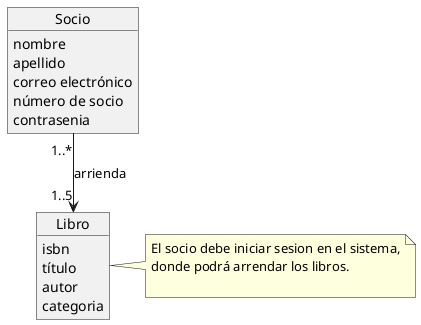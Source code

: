 @startuml

object Socio {

nombre
apellido
correo electrónico
número de socio
contrasenia
}

object Libro {
isbn
título
autor
categoria
}

Socio "1..*" --> "1..5" Libro: arrienda

note right
El socio debe iniciar sesion en el sistema,
donde podrá arrendar los libros.

end note

@enduml
